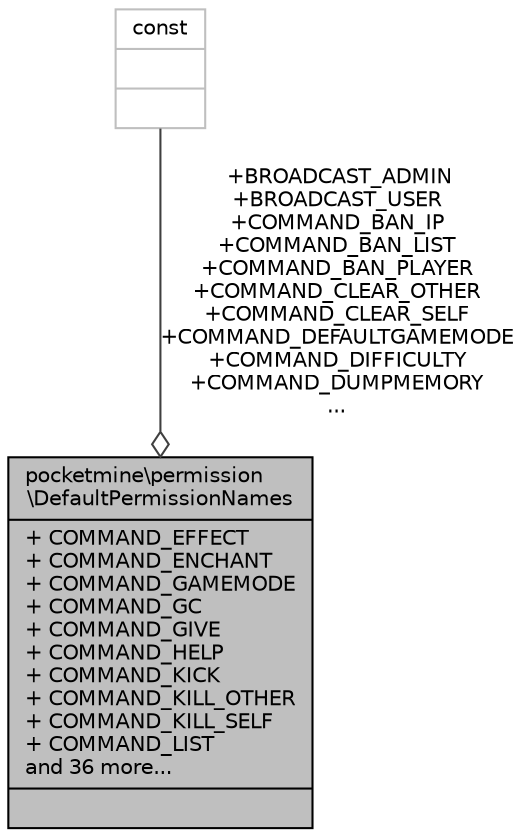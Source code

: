 digraph "pocketmine\permission\DefaultPermissionNames"
{
 // INTERACTIVE_SVG=YES
 // LATEX_PDF_SIZE
  edge [fontname="Helvetica",fontsize="10",labelfontname="Helvetica",labelfontsize="10"];
  node [fontname="Helvetica",fontsize="10",shape=record];
  Node1 [label="{pocketmine\\permission\l\\DefaultPermissionNames\n|+ COMMAND_EFFECT\l+ COMMAND_ENCHANT\l+ COMMAND_GAMEMODE\l+ COMMAND_GC\l+ COMMAND_GIVE\l+ COMMAND_HELP\l+ COMMAND_KICK\l+ COMMAND_KILL_OTHER\l+ COMMAND_KILL_SELF\l+ COMMAND_LIST\land 36 more...\l|}",height=0.2,width=0.4,color="black", fillcolor="grey75", style="filled", fontcolor="black",tooltip=" "];
  Node2 -> Node1 [color="grey25",fontsize="10",style="solid",label=" +BROADCAST_ADMIN\n+BROADCAST_USER\n+COMMAND_BAN_IP\n+COMMAND_BAN_LIST\n+COMMAND_BAN_PLAYER\n+COMMAND_CLEAR_OTHER\n+COMMAND_CLEAR_SELF\n+COMMAND_DEFAULTGAMEMODE\n+COMMAND_DIFFICULTY\n+COMMAND_DUMPMEMORY\n..." ,arrowhead="odiamond",fontname="Helvetica"];
  Node2 [label="{const\n||}",height=0.2,width=0.4,color="grey75", fillcolor="white", style="filled",tooltip=" "];
}
